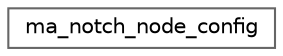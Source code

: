 digraph "Graphical Class Hierarchy"
{
 // LATEX_PDF_SIZE
  bgcolor="transparent";
  edge [fontname=Helvetica,fontsize=10,labelfontname=Helvetica,labelfontsize=10];
  node [fontname=Helvetica,fontsize=10,shape=box,height=0.2,width=0.4];
  rankdir="LR";
  Node0 [id="Node000000",label="ma_notch_node_config",height=0.2,width=0.4,color="grey40", fillcolor="white", style="filled",URL="$structma__notch__node__config.html",tooltip=" "];
}
